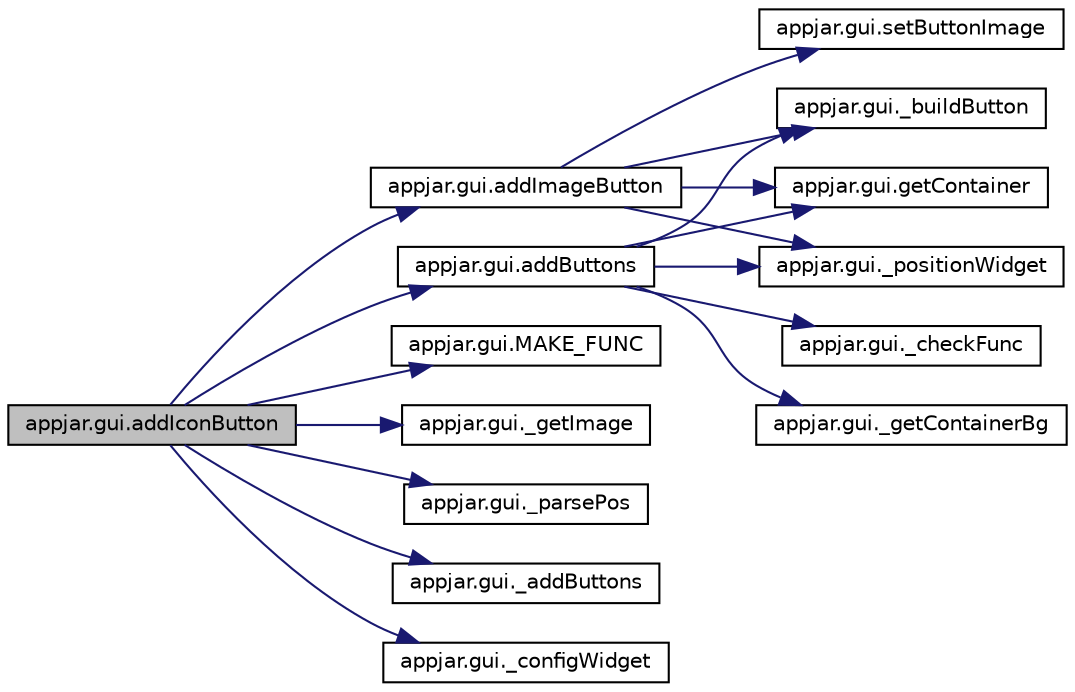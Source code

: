 digraph "appjar.gui.addIconButton"
{
  edge [fontname="Helvetica",fontsize="10",labelfontname="Helvetica",labelfontsize="10"];
  node [fontname="Helvetica",fontsize="10",shape=record];
  rankdir="LR";
  Node422 [label="appjar.gui.addIconButton",height=0.2,width=0.4,color="black", fillcolor="grey75", style="filled", fontcolor="black"];
  Node422 -> Node423 [color="midnightblue",fontsize="10",style="solid",fontname="Helvetica"];
  Node423 [label="appjar.gui.addImageButton",height=0.2,width=0.4,color="black", fillcolor="white", style="filled",URL="$classappjar_1_1gui.html#a3521399bb981d9d5b6af254c14a3b690"];
  Node423 -> Node424 [color="midnightblue",fontsize="10",style="solid",fontname="Helvetica"];
  Node424 [label="appjar.gui._buildButton",height=0.2,width=0.4,color="black", fillcolor="white", style="filled",URL="$classappjar_1_1gui.html#a743b09372a5d53f5049cb1ed17251f20"];
  Node423 -> Node425 [color="midnightblue",fontsize="10",style="solid",fontname="Helvetica"];
  Node425 [label="appjar.gui.getContainer",height=0.2,width=0.4,color="black", fillcolor="white", style="filled",URL="$classappjar_1_1gui.html#a2e8ea27bae5f6758257be218c8279b56"];
  Node423 -> Node426 [color="midnightblue",fontsize="10",style="solid",fontname="Helvetica"];
  Node426 [label="appjar.gui._positionWidget",height=0.2,width=0.4,color="black", fillcolor="white", style="filled",URL="$classappjar_1_1gui.html#a073b1298767aeb92dd77b77cb6000e8c"];
  Node423 -> Node427 [color="midnightblue",fontsize="10",style="solid",fontname="Helvetica"];
  Node427 [label="appjar.gui.setButtonImage",height=0.2,width=0.4,color="black", fillcolor="white", style="filled",URL="$classappjar_1_1gui.html#aa327aedc5e1c7374486e1b36afcd4a7a"];
  Node422 -> Node428 [color="midnightblue",fontsize="10",style="solid",fontname="Helvetica"];
  Node428 [label="appjar.gui.MAKE_FUNC",height=0.2,width=0.4,color="black", fillcolor="white", style="filled",URL="$classappjar_1_1gui.html#a42aaf376a6c07c842b1b498948a9691a",tooltip="FUNCTION for managing commands. "];
  Node422 -> Node429 [color="midnightblue",fontsize="10",style="solid",fontname="Helvetica"];
  Node429 [label="appjar.gui._getImage",height=0.2,width=0.4,color="black", fillcolor="white", style="filled",URL="$classappjar_1_1gui.html#a8890a622d0e8ab681b20883f4c7512cf"];
  Node422 -> Node430 [color="midnightblue",fontsize="10",style="solid",fontname="Helvetica"];
  Node430 [label="appjar.gui._parsePos",height=0.2,width=0.4,color="black", fillcolor="white", style="filled",URL="$classappjar_1_1gui.html#a8174359ccd50269f6c9f63f00cbb9d7e",tooltip="FUNCTIONS for labels. "];
  Node422 -> Node431 [color="midnightblue",fontsize="10",style="solid",fontname="Helvetica"];
  Node431 [label="appjar.gui._addButtons",height=0.2,width=0.4,color="black", fillcolor="white", style="filled",URL="$classappjar_1_1gui.html#acdffd8273f2d8afdba15e135c625ea80"];
  Node422 -> Node432 [color="midnightblue",fontsize="10",style="solid",fontname="Helvetica"];
  Node432 [label="appjar.gui._configWidget",height=0.2,width=0.4,color="black", fillcolor="white", style="filled",URL="$classappjar_1_1gui.html#ac54e9af2a9e7a18f87f0ffafbd156353"];
  Node422 -> Node433 [color="midnightblue",fontsize="10",style="solid",fontname="Helvetica"];
  Node433 [label="appjar.gui.addButtons",height=0.2,width=0.4,color="black", fillcolor="white", style="filled",URL="$classappjar_1_1gui.html#afc0cb1277159e171b5640069a801a4e6"];
  Node433 -> Node434 [color="midnightblue",fontsize="10",style="solid",fontname="Helvetica"];
  Node434 [label="appjar.gui._checkFunc",height=0.2,width=0.4,color="black", fillcolor="white", style="filled",URL="$classappjar_1_1gui.html#af3fb6a855afe0776263e0029a2c07270"];
  Node433 -> Node425 [color="midnightblue",fontsize="10",style="solid",fontname="Helvetica"];
  Node433 -> Node435 [color="midnightblue",fontsize="10",style="solid",fontname="Helvetica"];
  Node435 [label="appjar.gui._getContainerBg",height=0.2,width=0.4,color="black", fillcolor="white", style="filled",URL="$classappjar_1_1gui.html#a120b8d0d6e0b536ac8735df1ffefd37a"];
  Node433 -> Node424 [color="midnightblue",fontsize="10",style="solid",fontname="Helvetica"];
  Node433 -> Node426 [color="midnightblue",fontsize="10",style="solid",fontname="Helvetica"];
}

